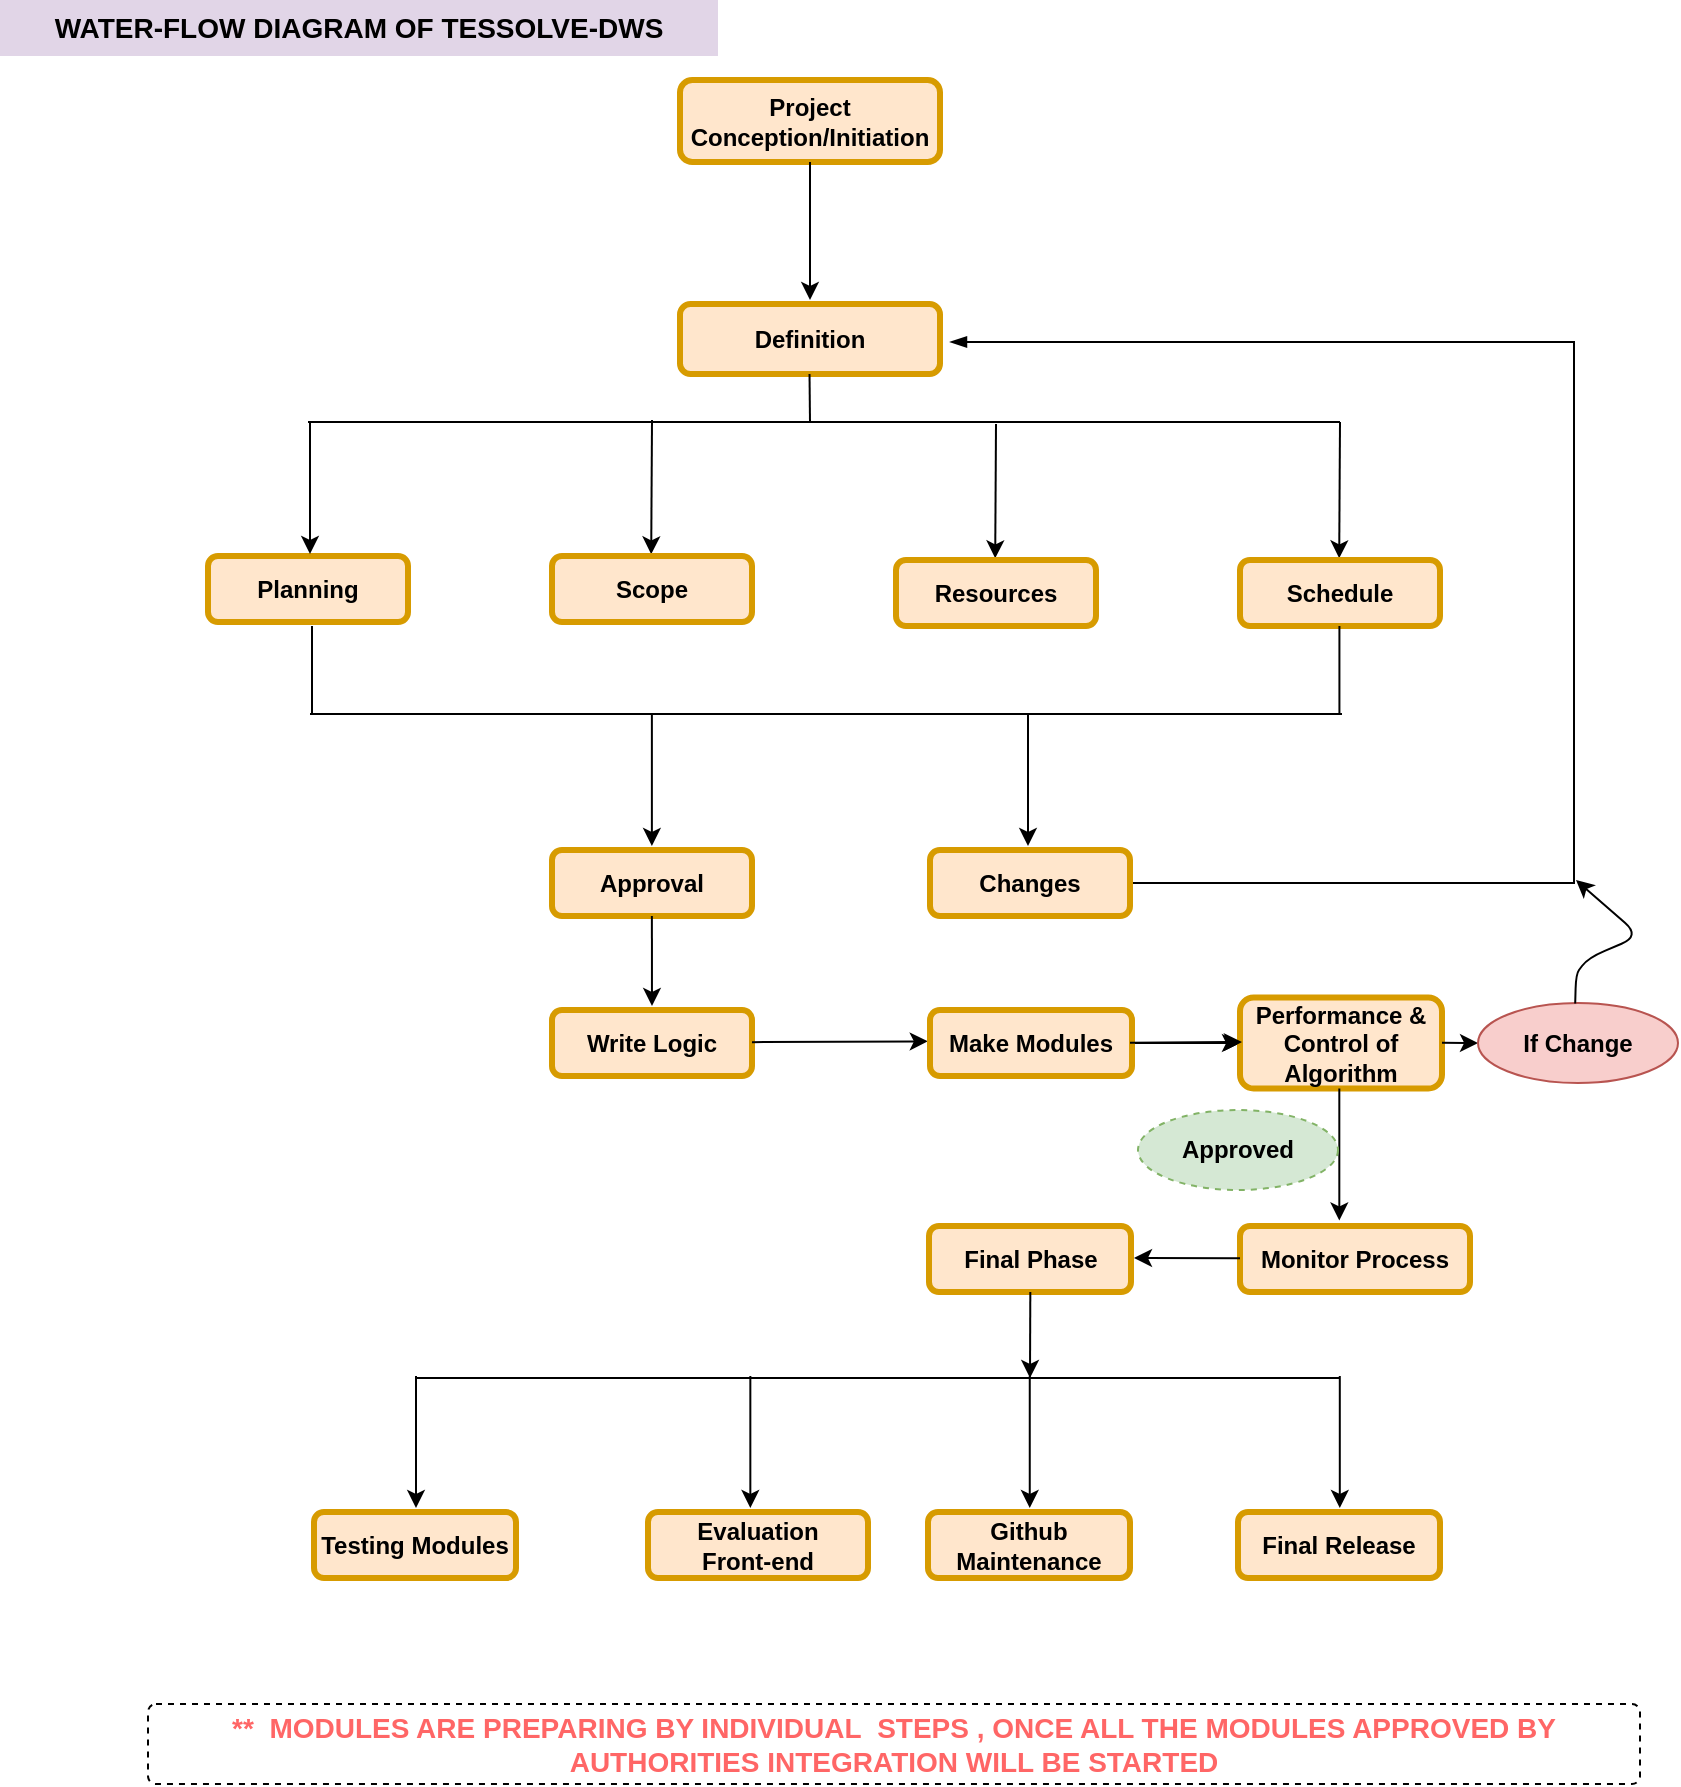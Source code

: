 <mxfile version="13.5.7" type="github">
  <diagram id="YXi4pEOcDcFyX6jo3Zid" name="Page-1">
    <mxGraphModel dx="1210" dy="602" grid="0" gridSize="10" guides="1" tooltips="1" connect="1" arrows="1" fold="1" page="1" pageScale="1" pageWidth="850" pageHeight="1100" math="0" shadow="0">
      <root>
        <mxCell id="0" />
        <mxCell id="1" parent="0" />
        <mxCell id="aRYz8n5IBiAh0wZ27M9G-1" value="Project Conception/Initiation" style="whiteSpace=wrap;align=center;verticalAlign=middle;fontStyle=1;strokeWidth=3;fillColor=#ffe6cc;strokeColor=#d79b00;shadow=0;sketch=0;rounded=1;" vertex="1" parent="1">
          <mxGeometry x="340" y="40" width="130" height="41" as="geometry" />
        </mxCell>
        <mxCell id="aRYz8n5IBiAh0wZ27M9G-2" value="" style="endArrow=classic;html=1;exitX=0.5;exitY=1;exitDx=0;exitDy=0;" edge="1" parent="1" source="aRYz8n5IBiAh0wZ27M9G-1">
          <mxGeometry width="50" height="50" relative="1" as="geometry">
            <mxPoint x="400" y="330" as="sourcePoint" />
            <mxPoint x="405" y="150.0" as="targetPoint" />
          </mxGeometry>
        </mxCell>
        <mxCell id="aRYz8n5IBiAh0wZ27M9G-3" value="Definition" style="whiteSpace=wrap;align=center;verticalAlign=middle;fontStyle=1;strokeWidth=3;fillColor=#ffe6cc;strokeColor=#d79b00;shadow=0;sketch=0;rounded=1;" vertex="1" parent="1">
          <mxGeometry x="340" y="152" width="130" height="35" as="geometry" />
        </mxCell>
        <mxCell id="aRYz8n5IBiAh0wZ27M9G-4" value="" style="endArrow=none;html=1;" edge="1" parent="1">
          <mxGeometry width="50" height="50" relative="1" as="geometry">
            <mxPoint x="154" y="211" as="sourcePoint" />
            <mxPoint x="670" y="211" as="targetPoint" />
          </mxGeometry>
        </mxCell>
        <mxCell id="aRYz8n5IBiAh0wZ27M9G-5" value="" style="endArrow=none;html=1;" edge="1" parent="1">
          <mxGeometry width="50" height="50" relative="1" as="geometry">
            <mxPoint x="405" y="211" as="sourcePoint" />
            <mxPoint x="404.76" y="187" as="targetPoint" />
          </mxGeometry>
        </mxCell>
        <mxCell id="aRYz8n5IBiAh0wZ27M9G-6" value="Planning" style="whiteSpace=wrap;align=center;verticalAlign=middle;fontStyle=1;strokeWidth=3;fillColor=#ffe6cc;strokeColor=#d79b00;shadow=0;sketch=0;rounded=1;" vertex="1" parent="1">
          <mxGeometry x="104" y="278" width="100" height="33" as="geometry" />
        </mxCell>
        <mxCell id="aRYz8n5IBiAh0wZ27M9G-7" value="" style="endArrow=classic;html=1;" edge="1" parent="1">
          <mxGeometry width="50" height="50" relative="1" as="geometry">
            <mxPoint x="155" y="211" as="sourcePoint" />
            <mxPoint x="155" y="277" as="targetPoint" />
          </mxGeometry>
        </mxCell>
        <mxCell id="aRYz8n5IBiAh0wZ27M9G-8" value="" style="endArrow=classic;html=1;entryX=0.496;entryY=-0.025;entryDx=0;entryDy=0;entryPerimeter=0;" edge="1" parent="1" target="aRYz8n5IBiAh0wZ27M9G-9">
          <mxGeometry width="50" height="50" relative="1" as="geometry">
            <mxPoint x="326" y="210" as="sourcePoint" />
            <mxPoint x="326" y="272" as="targetPoint" />
            <Array as="points" />
          </mxGeometry>
        </mxCell>
        <mxCell id="aRYz8n5IBiAh0wZ27M9G-9" value="Scope" style="whiteSpace=wrap;align=center;verticalAlign=middle;fontStyle=1;strokeWidth=3;fillColor=#ffe6cc;strokeColor=#d79b00;shadow=0;sketch=0;rounded=1;" vertex="1" parent="1">
          <mxGeometry x="276" y="278" width="100" height="33" as="geometry" />
        </mxCell>
        <mxCell id="aRYz8n5IBiAh0wZ27M9G-10" value="" style="endArrow=classic;html=1;entryX=0.496;entryY=-0.025;entryDx=0;entryDy=0;entryPerimeter=0;" edge="1" parent="1" target="aRYz8n5IBiAh0wZ27M9G-11">
          <mxGeometry width="50" height="50" relative="1" as="geometry">
            <mxPoint x="498" y="212" as="sourcePoint" />
            <mxPoint x="498" y="274" as="targetPoint" />
            <Array as="points" />
          </mxGeometry>
        </mxCell>
        <mxCell id="aRYz8n5IBiAh0wZ27M9G-11" value="Resources" style="whiteSpace=wrap;align=center;verticalAlign=middle;fontStyle=1;strokeWidth=3;fillColor=#ffe6cc;strokeColor=#d79b00;shadow=0;sketch=0;rounded=1;" vertex="1" parent="1">
          <mxGeometry x="448" y="280" width="100" height="33" as="geometry" />
        </mxCell>
        <mxCell id="aRYz8n5IBiAh0wZ27M9G-12" value="" style="endArrow=classic;html=1;entryX=0.496;entryY=-0.025;entryDx=0;entryDy=0;entryPerimeter=0;" edge="1" parent="1" target="aRYz8n5IBiAh0wZ27M9G-13">
          <mxGeometry width="50" height="50" relative="1" as="geometry">
            <mxPoint x="670" y="211" as="sourcePoint" />
            <mxPoint x="670" y="274" as="targetPoint" />
            <Array as="points" />
          </mxGeometry>
        </mxCell>
        <mxCell id="aRYz8n5IBiAh0wZ27M9G-13" value="Schedule" style="whiteSpace=wrap;align=center;verticalAlign=middle;fontStyle=1;strokeWidth=3;fillColor=#ffe6cc;strokeColor=#d79b00;shadow=0;sketch=0;rounded=1;" vertex="1" parent="1">
          <mxGeometry x="620" y="280" width="100" height="33" as="geometry" />
        </mxCell>
        <mxCell id="aRYz8n5IBiAh0wZ27M9G-14" value="" style="endArrow=none;html=1;" edge="1" parent="1">
          <mxGeometry width="50" height="50" relative="1" as="geometry">
            <mxPoint x="155" y="357" as="sourcePoint" />
            <mxPoint x="671" y="357" as="targetPoint" />
          </mxGeometry>
        </mxCell>
        <mxCell id="aRYz8n5IBiAh0wZ27M9G-15" value="" style="endArrow=none;html=1;" edge="1" parent="1">
          <mxGeometry width="50" height="50" relative="1" as="geometry">
            <mxPoint x="156.0" y="357" as="sourcePoint" />
            <mxPoint x="156.0" y="313" as="targetPoint" />
          </mxGeometry>
        </mxCell>
        <mxCell id="aRYz8n5IBiAh0wZ27M9G-16" value="" style="endArrow=none;html=1;" edge="1" parent="1">
          <mxGeometry width="50" height="50" relative="1" as="geometry">
            <mxPoint x="669.71" y="357" as="sourcePoint" />
            <mxPoint x="669.71" y="313" as="targetPoint" />
          </mxGeometry>
        </mxCell>
        <mxCell id="aRYz8n5IBiAh0wZ27M9G-17" value="" style="endArrow=classic;html=1;" edge="1" parent="1">
          <mxGeometry width="50" height="50" relative="1" as="geometry">
            <mxPoint x="325.94" y="357" as="sourcePoint" />
            <mxPoint x="325.94" y="423" as="targetPoint" />
          </mxGeometry>
        </mxCell>
        <mxCell id="aRYz8n5IBiAh0wZ27M9G-18" value="" style="endArrow=classic;html=1;" edge="1" parent="1">
          <mxGeometry width="50" height="50" relative="1" as="geometry">
            <mxPoint x="514" y="357" as="sourcePoint" />
            <mxPoint x="514" y="423" as="targetPoint" />
          </mxGeometry>
        </mxCell>
        <mxCell id="aRYz8n5IBiAh0wZ27M9G-19" value="Approval" style="whiteSpace=wrap;align=center;verticalAlign=middle;fontStyle=1;strokeWidth=3;fillColor=#ffe6cc;strokeColor=#d79b00;shadow=0;sketch=0;rounded=1;" vertex="1" parent="1">
          <mxGeometry x="276" y="425" width="100" height="33" as="geometry" />
        </mxCell>
        <mxCell id="aRYz8n5IBiAh0wZ27M9G-20" style="edgeStyle=orthogonalEdgeStyle;rounded=0;orthogonalLoop=1;jettySize=auto;html=1;endArrow=blockThin;endFill=1;" edge="1" parent="1" source="aRYz8n5IBiAh0wZ27M9G-21">
          <mxGeometry relative="1" as="geometry">
            <mxPoint x="475" y="171" as="targetPoint" />
            <Array as="points">
              <mxPoint x="787" y="442" />
              <mxPoint x="787" y="171" />
            </Array>
          </mxGeometry>
        </mxCell>
        <mxCell id="aRYz8n5IBiAh0wZ27M9G-21" value="Changes" style="whiteSpace=wrap;align=center;verticalAlign=middle;fontStyle=1;strokeWidth=3;fillColor=#ffe6cc;strokeColor=#d79b00;shadow=0;sketch=0;rounded=1;" vertex="1" parent="1">
          <mxGeometry x="465" y="425" width="100" height="33" as="geometry" />
        </mxCell>
        <mxCell id="aRYz8n5IBiAh0wZ27M9G-22" value="" style="endArrow=classic;html=1;" edge="1" parent="1">
          <mxGeometry width="50" height="50" relative="1" as="geometry">
            <mxPoint x="325.94" y="458" as="sourcePoint" />
            <mxPoint x="326" y="503" as="targetPoint" />
          </mxGeometry>
        </mxCell>
        <mxCell id="aRYz8n5IBiAh0wZ27M9G-23" value="Write Logic" style="whiteSpace=wrap;align=center;verticalAlign=middle;fontStyle=1;strokeWidth=3;fillColor=#ffe6cc;strokeColor=#d79b00;shadow=0;sketch=0;rounded=1;" vertex="1" parent="1">
          <mxGeometry x="276" y="505" width="100" height="33" as="geometry" />
        </mxCell>
        <mxCell id="aRYz8n5IBiAh0wZ27M9G-24" value="" style="endArrow=classic;html=1;entryX=-0.011;entryY=0.475;entryDx=0;entryDy=0;entryPerimeter=0;" edge="1" parent="1" target="aRYz8n5IBiAh0wZ27M9G-26">
          <mxGeometry width="50" height="50" relative="1" as="geometry">
            <mxPoint x="376" y="521.07" as="sourcePoint" />
            <mxPoint x="461" y="521" as="targetPoint" />
          </mxGeometry>
        </mxCell>
        <mxCell id="aRYz8n5IBiAh0wZ27M9G-25" value="" style="edgeStyle=orthogonalEdgeStyle;rounded=0;orthogonalLoop=1;jettySize=auto;html=1;" edge="1" parent="1" source="aRYz8n5IBiAh0wZ27M9G-26" target="aRYz8n5IBiAh0wZ27M9G-27">
          <mxGeometry relative="1" as="geometry" />
        </mxCell>
        <mxCell id="aRYz8n5IBiAh0wZ27M9G-26" value="Make Modules" style="whiteSpace=wrap;align=center;verticalAlign=middle;fontStyle=1;strokeWidth=3;fillColor=#ffe6cc;strokeColor=#d79b00;shadow=0;sketch=0;rounded=1;" vertex="1" parent="1">
          <mxGeometry x="465" y="505" width="101" height="33" as="geometry" />
        </mxCell>
        <mxCell id="aRYz8n5IBiAh0wZ27M9G-27" value="Performance &amp; Control of Algorithm" style="whiteSpace=wrap;align=center;verticalAlign=middle;fontStyle=1;strokeWidth=3;fillColor=#ffe6cc;strokeColor=#d79b00;shadow=0;sketch=0;rounded=1;" vertex="1" parent="1">
          <mxGeometry x="620" y="498.75" width="101" height="45.5" as="geometry" />
        </mxCell>
        <mxCell id="aRYz8n5IBiAh0wZ27M9G-28" value="" style="endArrow=classic;html=1;" edge="1" parent="1">
          <mxGeometry width="50" height="50" relative="1" as="geometry">
            <mxPoint x="565" y="521.4" as="sourcePoint" />
            <mxPoint x="621" y="521" as="targetPoint" />
          </mxGeometry>
        </mxCell>
        <mxCell id="aRYz8n5IBiAh0wZ27M9G-29" value="" style="endArrow=classic;html=1;" edge="1" parent="1">
          <mxGeometry width="50" height="50" relative="1" as="geometry">
            <mxPoint x="669.66" y="544.25" as="sourcePoint" />
            <mxPoint x="669.66" y="610.25" as="targetPoint" />
          </mxGeometry>
        </mxCell>
        <mxCell id="aRYz8n5IBiAh0wZ27M9G-30" value="Monitor Process" style="whiteSpace=wrap;align=center;verticalAlign=middle;fontStyle=1;strokeWidth=3;fillColor=#ffe6cc;strokeColor=#d79b00;shadow=0;sketch=0;rounded=1;" vertex="1" parent="1">
          <mxGeometry x="620" y="613" width="115" height="33" as="geometry" />
        </mxCell>
        <mxCell id="aRYz8n5IBiAh0wZ27M9G-31" value="" style="endArrow=classic;html=1;entryX=0;entryY=0.5;entryDx=0;entryDy=0;" edge="1" parent="1" target="aRYz8n5IBiAh0wZ27M9G-32">
          <mxGeometry width="50" height="50" relative="1" as="geometry">
            <mxPoint x="721" y="521.4" as="sourcePoint" />
            <mxPoint x="737" y="522" as="targetPoint" />
          </mxGeometry>
        </mxCell>
        <mxCell id="aRYz8n5IBiAh0wZ27M9G-32" value="If Change" style="ellipse;whiteSpace=wrap;html=1;align=center;fontStyle=1;fillColor=#f8cecc;strokeColor=#b85450;" vertex="1" parent="1">
          <mxGeometry x="739" y="501.5" width="100" height="40" as="geometry" />
        </mxCell>
        <mxCell id="aRYz8n5IBiAh0wZ27M9G-33" value="" style="endArrow=none;html=1;entryX=0.486;entryY=0.006;entryDx=0;entryDy=0;entryPerimeter=0;endFill=0;startArrow=classic;startFill=1;" edge="1" parent="1" target="aRYz8n5IBiAh0wZ27M9G-32">
          <mxGeometry width="50" height="50" relative="1" as="geometry">
            <mxPoint x="788" y="440" as="sourcePoint" />
            <mxPoint x="787" y="499" as="targetPoint" />
            <Array as="points">
              <mxPoint x="820" y="468" />
              <mxPoint x="794" y="479" />
              <mxPoint x="788" y="487" />
            </Array>
          </mxGeometry>
        </mxCell>
        <mxCell id="aRYz8n5IBiAh0wZ27M9G-34" value="" style="endArrow=none;html=1;entryX=-0.011;entryY=0.475;entryDx=0;entryDy=0;entryPerimeter=0;endFill=0;startArrow=classic;startFill=1;" edge="1" parent="1">
          <mxGeometry width="50" height="50" relative="1" as="geometry">
            <mxPoint x="567" y="629" as="sourcePoint" />
            <mxPoint x="619.999" y="629.085" as="targetPoint" />
          </mxGeometry>
        </mxCell>
        <mxCell id="aRYz8n5IBiAh0wZ27M9G-35" value="Final Phase" style="whiteSpace=wrap;align=center;verticalAlign=middle;fontStyle=1;strokeWidth=3;fillColor=#ffe6cc;strokeColor=#d79b00;shadow=0;sketch=0;rounded=1;" vertex="1" parent="1">
          <mxGeometry x="464.5" y="613" width="101" height="33" as="geometry" />
        </mxCell>
        <mxCell id="aRYz8n5IBiAh0wZ27M9G-36" value="" style="endArrow=none;html=1;" edge="1" parent="1">
          <mxGeometry width="50" height="50" relative="1" as="geometry">
            <mxPoint x="208" y="689" as="sourcePoint" />
            <mxPoint x="670" y="689" as="targetPoint" />
          </mxGeometry>
        </mxCell>
        <mxCell id="aRYz8n5IBiAh0wZ27M9G-37" value="" style="endArrow=classic;html=1;" edge="1" parent="1">
          <mxGeometry width="50" height="50" relative="1" as="geometry">
            <mxPoint x="208" y="688" as="sourcePoint" />
            <mxPoint x="208" y="754" as="targetPoint" />
          </mxGeometry>
        </mxCell>
        <mxCell id="aRYz8n5IBiAh0wZ27M9G-38" value="Testing Modules" style="whiteSpace=wrap;align=center;verticalAlign=middle;fontStyle=1;strokeWidth=3;fillColor=#ffe6cc;strokeColor=#d79b00;shadow=0;sketch=0;rounded=1;" vertex="1" parent="1">
          <mxGeometry x="157" y="756" width="101" height="33" as="geometry" />
        </mxCell>
        <mxCell id="aRYz8n5IBiAh0wZ27M9G-39" value="Approved" style="ellipse;whiteSpace=wrap;html=1;align=center;fontStyle=1;fillColor=#d5e8d4;strokeColor=#82b366;dashed=1;" vertex="1" parent="1">
          <mxGeometry x="569" y="555" width="100" height="40" as="geometry" />
        </mxCell>
        <mxCell id="aRYz8n5IBiAh0wZ27M9G-40" value="" style="endArrow=classic;html=1;" edge="1" parent="1">
          <mxGeometry width="50" height="50" relative="1" as="geometry">
            <mxPoint x="515.16" y="646.0" as="sourcePoint" />
            <mxPoint x="515" y="689" as="targetPoint" />
          </mxGeometry>
        </mxCell>
        <mxCell id="aRYz8n5IBiAh0wZ27M9G-41" value="" style="endArrow=classic;html=1;" edge="1" parent="1">
          <mxGeometry width="50" height="50" relative="1" as="geometry">
            <mxPoint x="375.17" y="688" as="sourcePoint" />
            <mxPoint x="375.17" y="754" as="targetPoint" />
          </mxGeometry>
        </mxCell>
        <mxCell id="aRYz8n5IBiAh0wZ27M9G-42" value="Evaluation &#xa;Front-end" style="whiteSpace=wrap;align=center;verticalAlign=middle;fontStyle=1;strokeWidth=3;fillColor=#ffe6cc;strokeColor=#d79b00;shadow=0;sketch=0;rounded=1;" vertex="1" parent="1">
          <mxGeometry x="324" y="756" width="110" height="33" as="geometry" />
        </mxCell>
        <mxCell id="aRYz8n5IBiAh0wZ27M9G-43" value="" style="endArrow=classic;html=1;" edge="1" parent="1">
          <mxGeometry width="50" height="50" relative="1" as="geometry">
            <mxPoint x="514.88" y="688" as="sourcePoint" />
            <mxPoint x="514.88" y="754" as="targetPoint" />
          </mxGeometry>
        </mxCell>
        <mxCell id="aRYz8n5IBiAh0wZ27M9G-44" value="Github Maintenance" style="whiteSpace=wrap;align=center;verticalAlign=middle;fontStyle=1;strokeWidth=3;fillColor=#ffe6cc;strokeColor=#d79b00;shadow=0;sketch=0;rounded=1;" vertex="1" parent="1">
          <mxGeometry x="464" y="756" width="101" height="33" as="geometry" />
        </mxCell>
        <mxCell id="aRYz8n5IBiAh0wZ27M9G-45" value="" style="endArrow=classic;html=1;" edge="1" parent="1">
          <mxGeometry width="50" height="50" relative="1" as="geometry">
            <mxPoint x="669.9" y="688" as="sourcePoint" />
            <mxPoint x="669.9" y="754" as="targetPoint" />
          </mxGeometry>
        </mxCell>
        <mxCell id="aRYz8n5IBiAh0wZ27M9G-46" value="Final Release" style="whiteSpace=wrap;align=center;verticalAlign=middle;fontStyle=1;strokeWidth=3;fillColor=#ffe6cc;strokeColor=#d79b00;shadow=0;sketch=0;rounded=1;" vertex="1" parent="1">
          <mxGeometry x="619" y="756" width="101" height="33" as="geometry" />
        </mxCell>
        <mxCell id="aRYz8n5IBiAh0wZ27M9G-47" value="&lt;b&gt;&lt;font style=&quot;font-size: 14px&quot; color=&quot;#ff6666&quot;&gt;**&amp;nbsp; MODULES ARE PREPARING BY INDIVIDUAL&amp;nbsp; STEPS , ONCE ALL THE MODULES APPROVED BY AUTHORITIES INTEGRATION WILL BE STARTED&lt;/font&gt;&lt;/b&gt;" style="rounded=1;arcSize=10;whiteSpace=wrap;html=1;align=center;dashed=1;" vertex="1" parent="1">
          <mxGeometry x="74" y="852" width="746" height="40" as="geometry" />
        </mxCell>
        <mxCell id="aRYz8n5IBiAh0wZ27M9G-48" value="WATER-FLOW DIAGRAM OF TESSOLVE-DWS" style="whiteSpace=wrap;html=1;align=center;dashed=1;fillColor=#e1d5e7;strokeColor=none;fontSize=14;fontStyle=1" vertex="1" parent="1">
          <mxGeometry width="359" height="28" as="geometry" />
        </mxCell>
      </root>
    </mxGraphModel>
  </diagram>
</mxfile>
